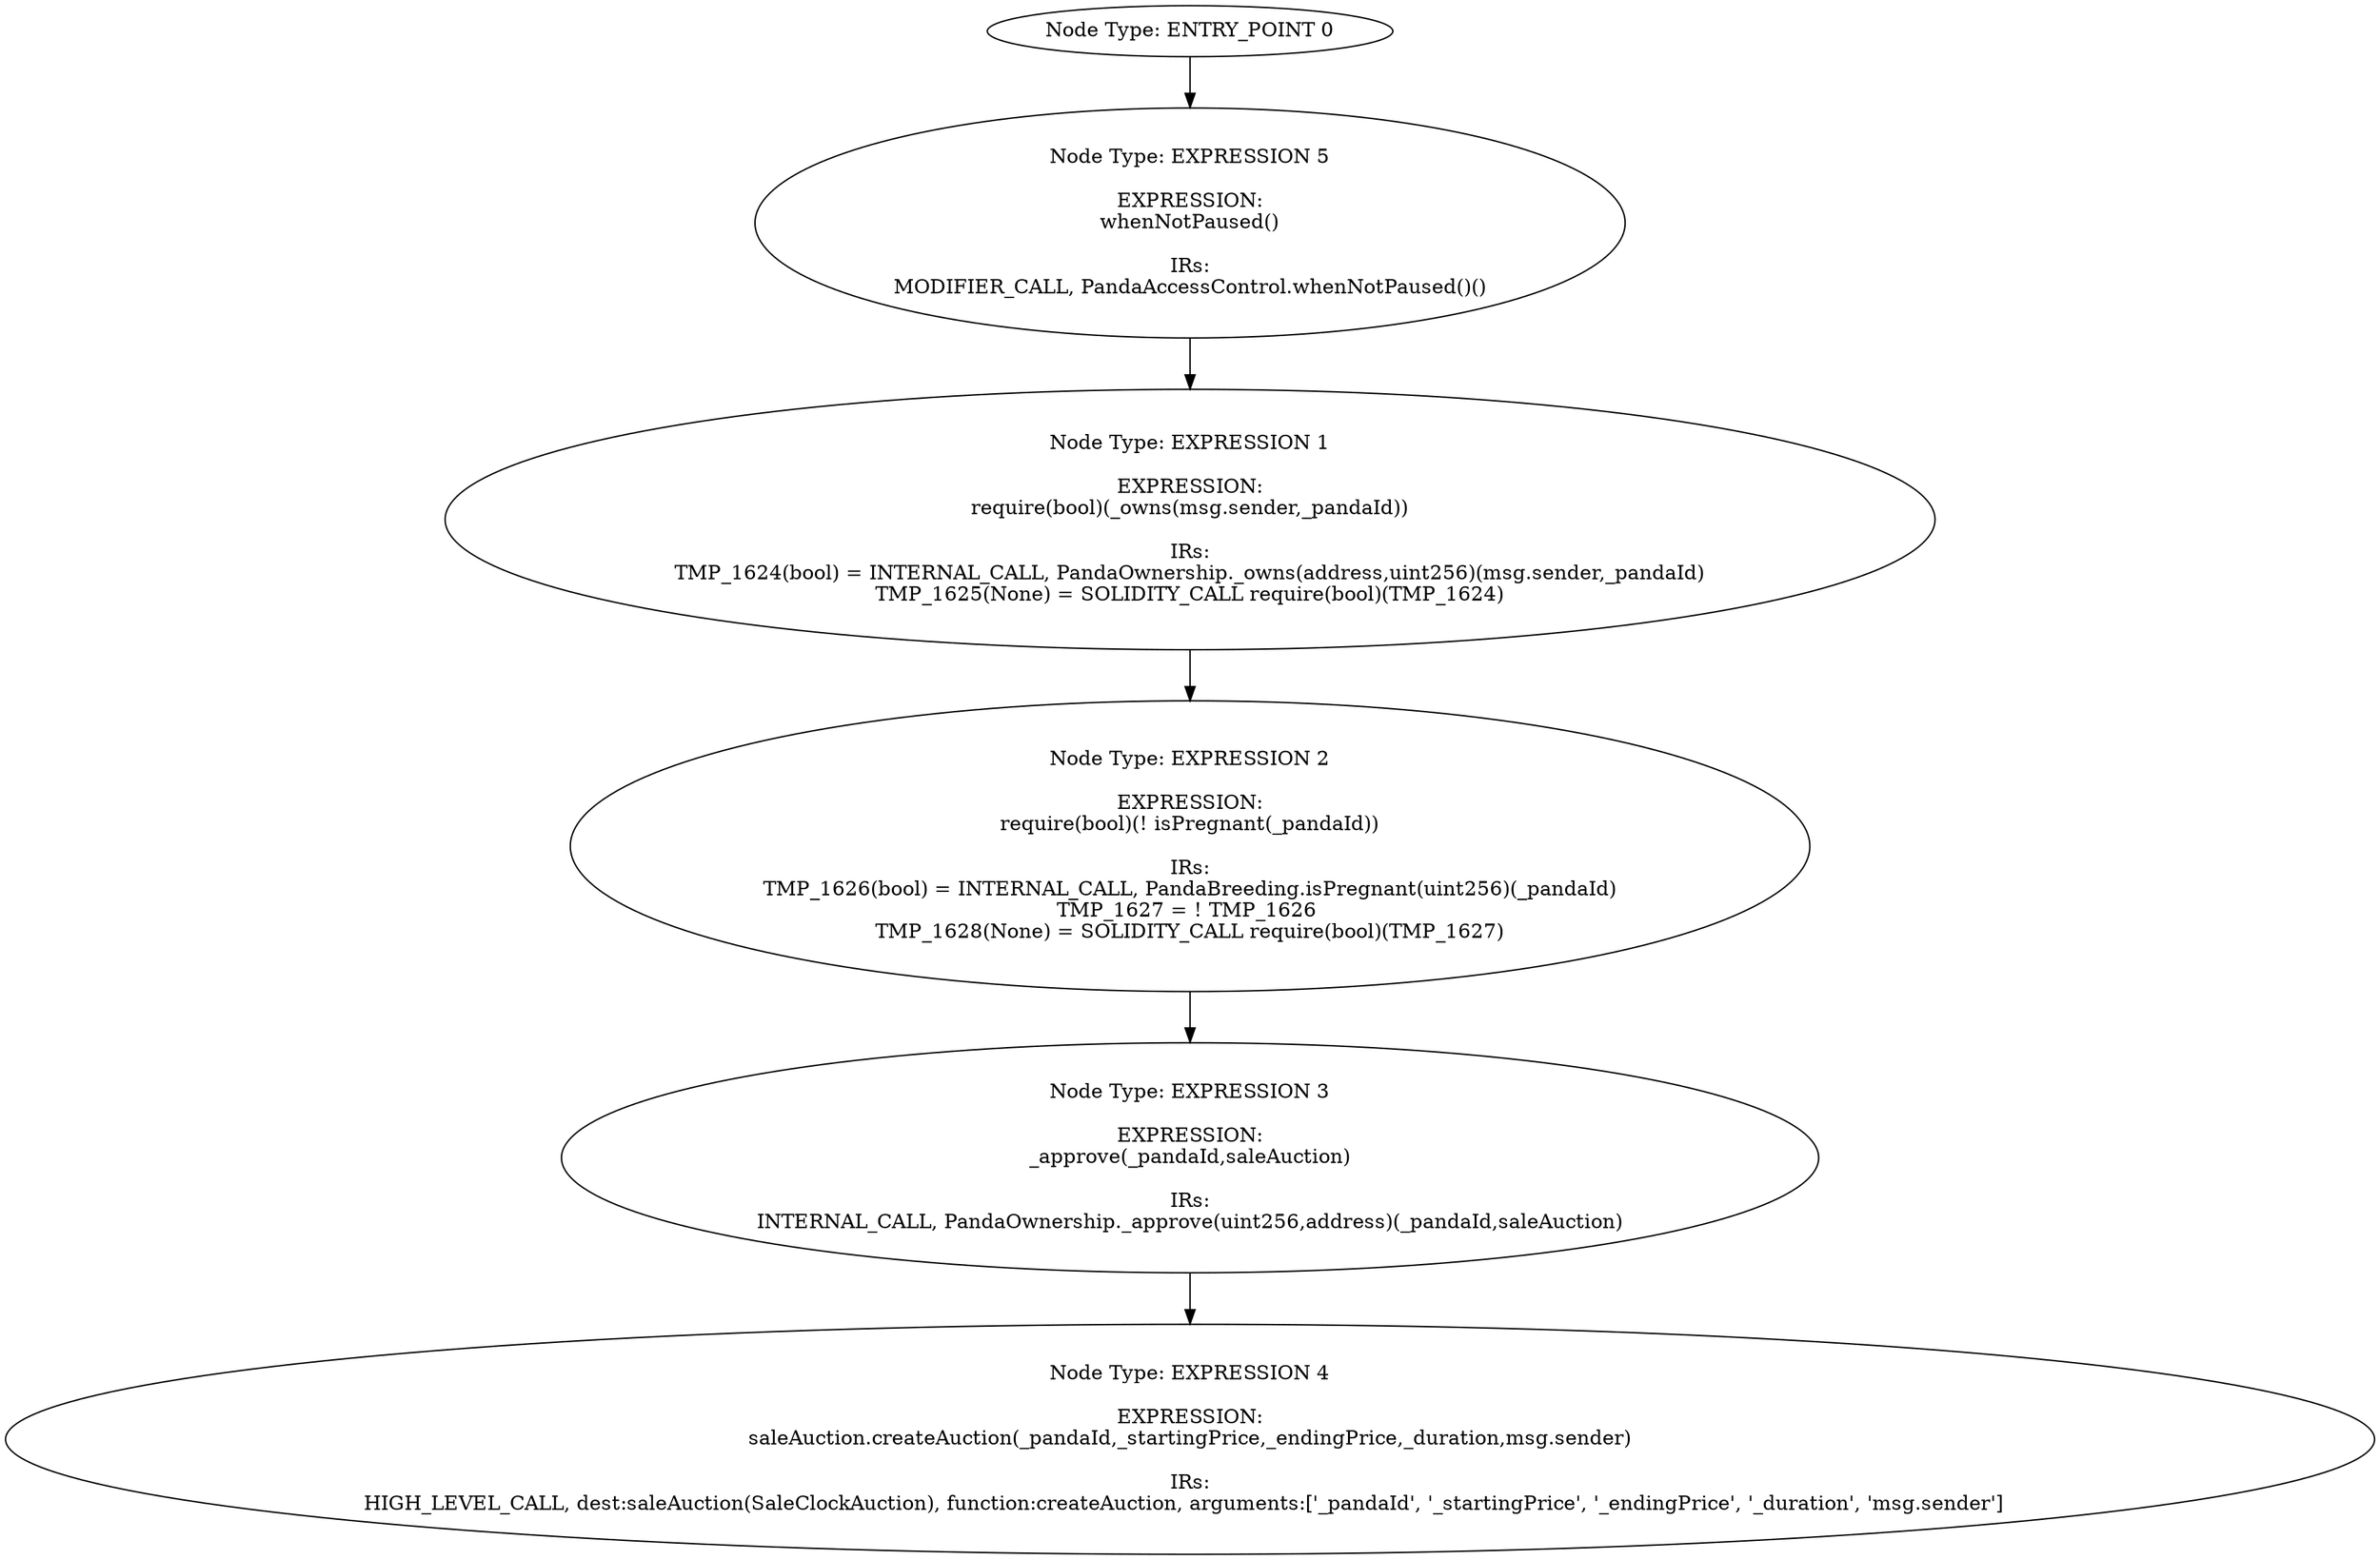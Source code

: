 digraph{
0[label="Node Type: ENTRY_POINT 0
"];
0->5;
1[label="Node Type: EXPRESSION 1

EXPRESSION:
require(bool)(_owns(msg.sender,_pandaId))

IRs:
TMP_1624(bool) = INTERNAL_CALL, PandaOwnership._owns(address,uint256)(msg.sender,_pandaId)
TMP_1625(None) = SOLIDITY_CALL require(bool)(TMP_1624)"];
1->2;
2[label="Node Type: EXPRESSION 2

EXPRESSION:
require(bool)(! isPregnant(_pandaId))

IRs:
TMP_1626(bool) = INTERNAL_CALL, PandaBreeding.isPregnant(uint256)(_pandaId)
TMP_1627 = ! TMP_1626 
TMP_1628(None) = SOLIDITY_CALL require(bool)(TMP_1627)"];
2->3;
3[label="Node Type: EXPRESSION 3

EXPRESSION:
_approve(_pandaId,saleAuction)

IRs:
INTERNAL_CALL, PandaOwnership._approve(uint256,address)(_pandaId,saleAuction)"];
3->4;
4[label="Node Type: EXPRESSION 4

EXPRESSION:
saleAuction.createAuction(_pandaId,_startingPrice,_endingPrice,_duration,msg.sender)

IRs:
HIGH_LEVEL_CALL, dest:saleAuction(SaleClockAuction), function:createAuction, arguments:['_pandaId', '_startingPrice', '_endingPrice', '_duration', 'msg.sender']  "];
5[label="Node Type: EXPRESSION 5

EXPRESSION:
whenNotPaused()

IRs:
MODIFIER_CALL, PandaAccessControl.whenNotPaused()()"];
5->1;
}
